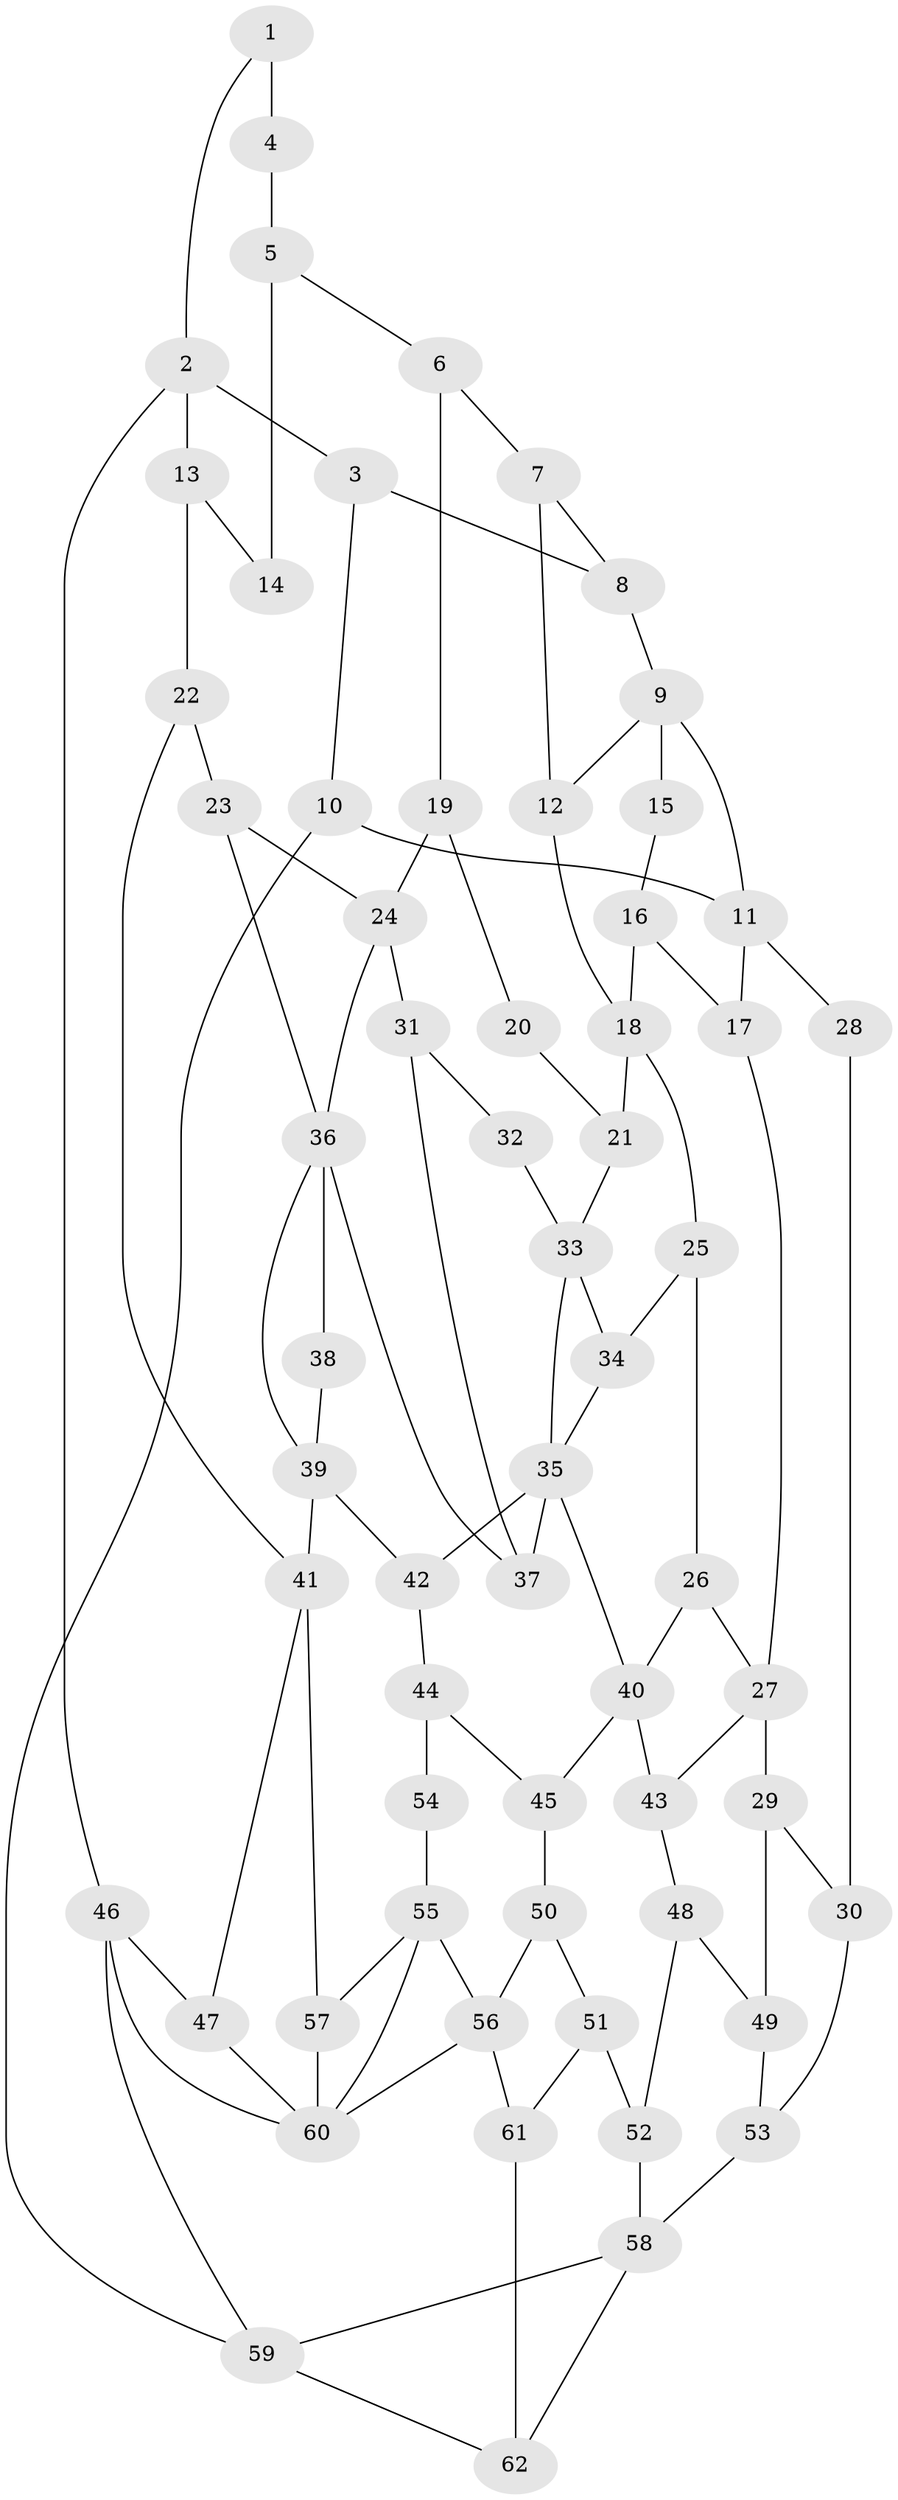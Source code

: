 // original degree distribution, {3: 0.032520325203252036, 4: 0.24390243902439024, 6: 0.25203252032520324, 5: 0.4715447154471545}
// Generated by graph-tools (version 1.1) at 2025/54/03/04/25 22:54:21]
// undirected, 62 vertices, 99 edges
graph export_dot {
  node [color=gray90,style=filled];
  1;
  2;
  3;
  4;
  5;
  6;
  7;
  8;
  9;
  10;
  11;
  12;
  13;
  14;
  15;
  16;
  17;
  18;
  19;
  20;
  21;
  22;
  23;
  24;
  25;
  26;
  27;
  28;
  29;
  30;
  31;
  32;
  33;
  34;
  35;
  36;
  37;
  38;
  39;
  40;
  41;
  42;
  43;
  44;
  45;
  46;
  47;
  48;
  49;
  50;
  51;
  52;
  53;
  54;
  55;
  56;
  57;
  58;
  59;
  60;
  61;
  62;
  1 -- 2 [weight=1.0];
  1 -- 4 [weight=2.0];
  2 -- 3 [weight=1.0];
  2 -- 13 [weight=1.0];
  2 -- 46 [weight=1.0];
  3 -- 8 [weight=1.0];
  3 -- 10 [weight=1.0];
  4 -- 5 [weight=2.0];
  5 -- 6 [weight=2.0];
  5 -- 14 [weight=2.0];
  6 -- 7 [weight=1.0];
  6 -- 19 [weight=2.0];
  7 -- 8 [weight=1.0];
  7 -- 12 [weight=1.0];
  8 -- 9 [weight=1.0];
  9 -- 11 [weight=1.0];
  9 -- 12 [weight=1.0];
  9 -- 15 [weight=2.0];
  10 -- 11 [weight=2.0];
  10 -- 59 [weight=1.0];
  11 -- 17 [weight=1.0];
  11 -- 28 [weight=2.0];
  12 -- 18 [weight=1.0];
  13 -- 14 [weight=1.0];
  13 -- 22 [weight=1.0];
  15 -- 16 [weight=1.0];
  16 -- 17 [weight=1.0];
  16 -- 18 [weight=1.0];
  17 -- 27 [weight=1.0];
  18 -- 21 [weight=2.0];
  18 -- 25 [weight=1.0];
  19 -- 20 [weight=1.0];
  19 -- 24 [weight=2.0];
  20 -- 21 [weight=2.0];
  21 -- 33 [weight=2.0];
  22 -- 23 [weight=1.0];
  22 -- 41 [weight=1.0];
  23 -- 24 [weight=1.0];
  23 -- 36 [weight=1.0];
  24 -- 31 [weight=1.0];
  24 -- 36 [weight=2.0];
  25 -- 26 [weight=1.0];
  25 -- 34 [weight=1.0];
  26 -- 27 [weight=1.0];
  26 -- 40 [weight=1.0];
  27 -- 29 [weight=2.0];
  27 -- 43 [weight=1.0];
  28 -- 30 [weight=1.0];
  29 -- 30 [weight=1.0];
  29 -- 49 [weight=1.0];
  30 -- 53 [weight=1.0];
  31 -- 32 [weight=1.0];
  31 -- 37 [weight=1.0];
  32 -- 33 [weight=2.0];
  33 -- 34 [weight=1.0];
  33 -- 35 [weight=1.0];
  34 -- 35 [weight=1.0];
  35 -- 37 [weight=1.0];
  35 -- 40 [weight=1.0];
  35 -- 42 [weight=1.0];
  36 -- 37 [weight=1.0];
  36 -- 38 [weight=1.0];
  36 -- 39 [weight=1.0];
  38 -- 39 [weight=2.0];
  39 -- 41 [weight=2.0];
  39 -- 42 [weight=1.0];
  40 -- 43 [weight=2.0];
  40 -- 45 [weight=2.0];
  41 -- 47 [weight=1.0];
  41 -- 57 [weight=1.0];
  42 -- 44 [weight=1.0];
  43 -- 48 [weight=1.0];
  44 -- 45 [weight=1.0];
  44 -- 54 [weight=1.0];
  45 -- 50 [weight=1.0];
  46 -- 47 [weight=1.0];
  46 -- 59 [weight=1.0];
  46 -- 60 [weight=1.0];
  47 -- 60 [weight=1.0];
  48 -- 49 [weight=1.0];
  48 -- 52 [weight=1.0];
  49 -- 53 [weight=1.0];
  50 -- 51 [weight=1.0];
  50 -- 56 [weight=1.0];
  51 -- 52 [weight=1.0];
  51 -- 61 [weight=1.0];
  52 -- 58 [weight=2.0];
  53 -- 58 [weight=2.0];
  54 -- 55 [weight=2.0];
  55 -- 56 [weight=2.0];
  55 -- 57 [weight=1.0];
  55 -- 60 [weight=1.0];
  56 -- 60 [weight=1.0];
  56 -- 61 [weight=1.0];
  57 -- 60 [weight=1.0];
  58 -- 59 [weight=1.0];
  58 -- 62 [weight=1.0];
  59 -- 62 [weight=1.0];
  61 -- 62 [weight=1.0];
}
